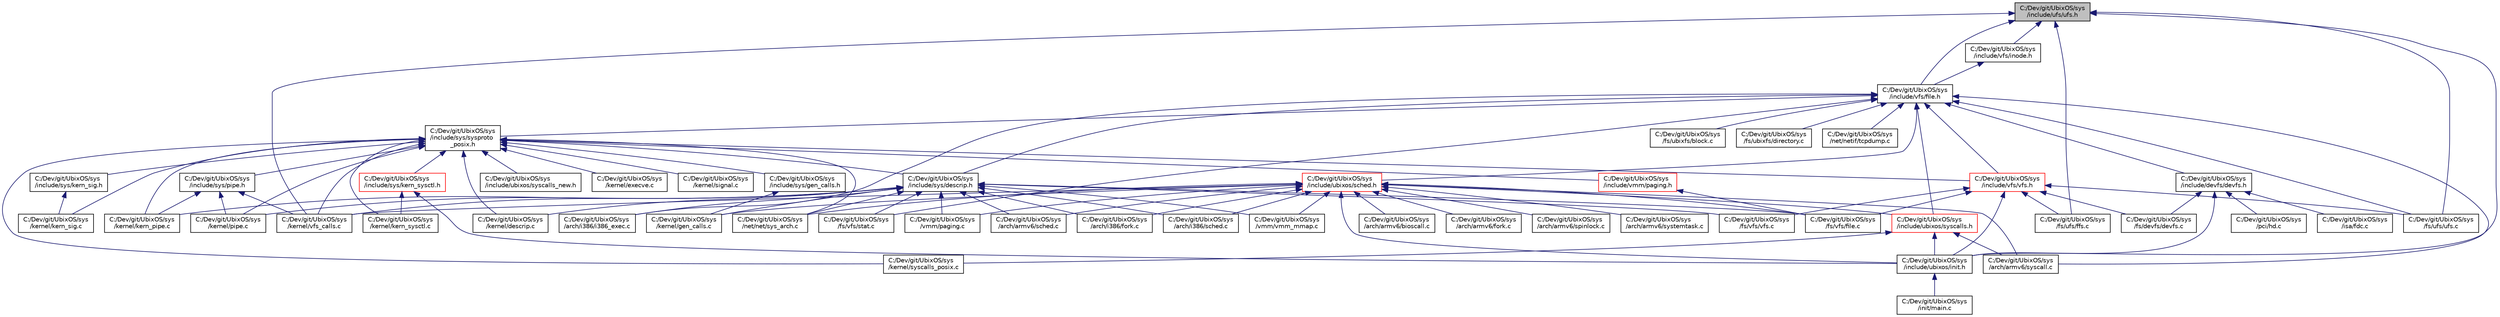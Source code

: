 digraph "C:/Dev/git/UbixOS/sys/include/ufs/ufs.h"
{
 // LATEX_PDF_SIZE
  edge [fontname="Helvetica",fontsize="10",labelfontname="Helvetica",labelfontsize="10"];
  node [fontname="Helvetica",fontsize="10",shape=record];
  Node1 [label="C:/Dev/git/UbixOS/sys\l/include/ufs/ufs.h",height=0.2,width=0.4,color="black", fillcolor="grey75", style="filled", fontcolor="black",tooltip=" "];
  Node1 -> Node2 [dir="back",color="midnightblue",fontsize="10",style="solid",fontname="Helvetica"];
  Node2 [label="C:/Dev/git/UbixOS/sys\l/fs/ufs/ffs.c",height=0.2,width=0.4,color="black", fillcolor="white", style="filled",URL="$ffs_8c.html",tooltip=" "];
  Node1 -> Node3 [dir="back",color="midnightblue",fontsize="10",style="solid",fontname="Helvetica"];
  Node3 [label="C:/Dev/git/UbixOS/sys\l/fs/ufs/ufs.c",height=0.2,width=0.4,color="black", fillcolor="white", style="filled",URL="$ufs_8c.html",tooltip=" "];
  Node1 -> Node4 [dir="back",color="midnightblue",fontsize="10",style="solid",fontname="Helvetica"];
  Node4 [label="C:/Dev/git/UbixOS/sys\l/include/ubixos/init.h",height=0.2,width=0.4,color="black", fillcolor="white", style="filled",URL="$ubixos_2init_8h.html",tooltip=" "];
  Node4 -> Node5 [dir="back",color="midnightblue",fontsize="10",style="solid",fontname="Helvetica"];
  Node5 [label="C:/Dev/git/UbixOS/sys\l/init/main.c",height=0.2,width=0.4,color="black", fillcolor="white", style="filled",URL="$main_8c.html",tooltip=" "];
  Node1 -> Node6 [dir="back",color="midnightblue",fontsize="10",style="solid",fontname="Helvetica"];
  Node6 [label="C:/Dev/git/UbixOS/sys\l/include/vfs/file.h",height=0.2,width=0.4,color="black", fillcolor="white", style="filled",URL="$include_2vfs_2file_8h.html",tooltip=" "];
  Node6 -> Node7 [dir="back",color="midnightblue",fontsize="10",style="solid",fontname="Helvetica"];
  Node7 [label="C:/Dev/git/UbixOS/sys\l/arch/armv6/syscall.c",height=0.2,width=0.4,color="black", fillcolor="white", style="filled",URL="$arch_2armv6_2syscall_8c.html",tooltip=" "];
  Node6 -> Node8 [dir="back",color="midnightblue",fontsize="10",style="solid",fontname="Helvetica"];
  Node8 [label="C:/Dev/git/UbixOS/sys\l/arch/i386/i386_exec.c",height=0.2,width=0.4,color="black", fillcolor="white", style="filled",URL="$i386__exec_8c.html",tooltip=" "];
  Node6 -> Node9 [dir="back",color="midnightblue",fontsize="10",style="solid",fontname="Helvetica"];
  Node9 [label="C:/Dev/git/UbixOS/sys\l/fs/ubixfs/block.c",height=0.2,width=0.4,color="black", fillcolor="white", style="filled",URL="$block_8c.html",tooltip=" "];
  Node6 -> Node10 [dir="back",color="midnightblue",fontsize="10",style="solid",fontname="Helvetica"];
  Node10 [label="C:/Dev/git/UbixOS/sys\l/fs/ubixfs/directory.c",height=0.2,width=0.4,color="black", fillcolor="white", style="filled",URL="$directory_8c.html",tooltip=" "];
  Node6 -> Node3 [dir="back",color="midnightblue",fontsize="10",style="solid",fontname="Helvetica"];
  Node6 -> Node11 [dir="back",color="midnightblue",fontsize="10",style="solid",fontname="Helvetica"];
  Node11 [label="C:/Dev/git/UbixOS/sys\l/fs/vfs/stat.c",height=0.2,width=0.4,color="black", fillcolor="white", style="filled",URL="$stat_8c.html",tooltip=" "];
  Node6 -> Node12 [dir="back",color="midnightblue",fontsize="10",style="solid",fontname="Helvetica"];
  Node12 [label="C:/Dev/git/UbixOS/sys\l/include/devfs/devfs.h",height=0.2,width=0.4,color="black", fillcolor="white", style="filled",URL="$devfs_8h.html",tooltip=" "];
  Node12 -> Node13 [dir="back",color="midnightblue",fontsize="10",style="solid",fontname="Helvetica"];
  Node13 [label="C:/Dev/git/UbixOS/sys\l/fs/devfs/devfs.c",height=0.2,width=0.4,color="black", fillcolor="white", style="filled",URL="$devfs_8c.html",tooltip=" "];
  Node12 -> Node4 [dir="back",color="midnightblue",fontsize="10",style="solid",fontname="Helvetica"];
  Node12 -> Node14 [dir="back",color="midnightblue",fontsize="10",style="solid",fontname="Helvetica"];
  Node14 [label="C:/Dev/git/UbixOS/sys\l/isa/fdc.c",height=0.2,width=0.4,color="black", fillcolor="white", style="filled",URL="$fdc_8c.html",tooltip=" "];
  Node12 -> Node15 [dir="back",color="midnightblue",fontsize="10",style="solid",fontname="Helvetica"];
  Node15 [label="C:/Dev/git/UbixOS/sys\l/pci/hd.c",height=0.2,width=0.4,color="black", fillcolor="white", style="filled",URL="$hd_8c.html",tooltip=" "];
  Node6 -> Node16 [dir="back",color="midnightblue",fontsize="10",style="solid",fontname="Helvetica"];
  Node16 [label="C:/Dev/git/UbixOS/sys\l/include/sys/descrip.h",height=0.2,width=0.4,color="black", fillcolor="white", style="filled",URL="$descrip_8h.html",tooltip=" "];
  Node16 -> Node17 [dir="back",color="midnightblue",fontsize="10",style="solid",fontname="Helvetica"];
  Node17 [label="C:/Dev/git/UbixOS/sys\l/arch/armv6/sched.c",height=0.2,width=0.4,color="black", fillcolor="white", style="filled",URL="$armv6_2sched_8c.html",tooltip=" "];
  Node16 -> Node18 [dir="back",color="midnightblue",fontsize="10",style="solid",fontname="Helvetica"];
  Node18 [label="C:/Dev/git/UbixOS/sys\l/arch/i386/fork.c",height=0.2,width=0.4,color="black", fillcolor="white", style="filled",URL="$i386_2fork_8c.html",tooltip=" "];
  Node16 -> Node8 [dir="back",color="midnightblue",fontsize="10",style="solid",fontname="Helvetica"];
  Node16 -> Node19 [dir="back",color="midnightblue",fontsize="10",style="solid",fontname="Helvetica"];
  Node19 [label="C:/Dev/git/UbixOS/sys\l/arch/i386/sched.c",height=0.2,width=0.4,color="black", fillcolor="white", style="filled",URL="$i386_2sched_8c.html",tooltip=" "];
  Node16 -> Node20 [dir="back",color="midnightblue",fontsize="10",style="solid",fontname="Helvetica"];
  Node20 [label="C:/Dev/git/UbixOS/sys\l/fs/vfs/file.c",height=0.2,width=0.4,color="black", fillcolor="white", style="filled",URL="$file_8c.html",tooltip=" "];
  Node16 -> Node11 [dir="back",color="midnightblue",fontsize="10",style="solid",fontname="Helvetica"];
  Node16 -> Node21 [dir="back",color="midnightblue",fontsize="10",style="solid",fontname="Helvetica"];
  Node21 [label="C:/Dev/git/UbixOS/sys\l/fs/vfs/vfs.c",height=0.2,width=0.4,color="black", fillcolor="white", style="filled",URL="$vfs_8c.html",tooltip=" "];
  Node16 -> Node22 [dir="back",color="midnightblue",fontsize="10",style="solid",fontname="Helvetica"];
  Node22 [label="C:/Dev/git/UbixOS/sys\l/kernel/descrip.c",height=0.2,width=0.4,color="black", fillcolor="white", style="filled",URL="$descrip_8c.html",tooltip=" "];
  Node16 -> Node23 [dir="back",color="midnightblue",fontsize="10",style="solid",fontname="Helvetica"];
  Node23 [label="C:/Dev/git/UbixOS/sys\l/kernel/gen_calls.c",height=0.2,width=0.4,color="black", fillcolor="white", style="filled",URL="$gen__calls_8c.html",tooltip=" "];
  Node16 -> Node24 [dir="back",color="midnightblue",fontsize="10",style="solid",fontname="Helvetica"];
  Node24 [label="C:/Dev/git/UbixOS/sys\l/kernel/kern_pipe.c",height=0.2,width=0.4,color="black", fillcolor="white", style="filled",URL="$kern__pipe_8c.html",tooltip=" "];
  Node16 -> Node25 [dir="back",color="midnightblue",fontsize="10",style="solid",fontname="Helvetica"];
  Node25 [label="C:/Dev/git/UbixOS/sys\l/kernel/pipe.c",height=0.2,width=0.4,color="black", fillcolor="white", style="filled",URL="$pipe_8c.html",tooltip=" "];
  Node16 -> Node26 [dir="back",color="midnightblue",fontsize="10",style="solid",fontname="Helvetica"];
  Node26 [label="C:/Dev/git/UbixOS/sys\l/kernel/vfs_calls.c",height=0.2,width=0.4,color="black", fillcolor="white", style="filled",URL="$vfs__calls_8c.html",tooltip=" "];
  Node16 -> Node27 [dir="back",color="midnightblue",fontsize="10",style="solid",fontname="Helvetica"];
  Node27 [label="C:/Dev/git/UbixOS/sys\l/net/net/sys_arch.c",height=0.2,width=0.4,color="black", fillcolor="white", style="filled",URL="$sys__arch_8c.html",tooltip=" "];
  Node16 -> Node28 [dir="back",color="midnightblue",fontsize="10",style="solid",fontname="Helvetica"];
  Node28 [label="C:/Dev/git/UbixOS/sys\l/vmm/paging.c",height=0.2,width=0.4,color="black", fillcolor="white", style="filled",URL="$paging_8c.html",tooltip=" "];
  Node16 -> Node29 [dir="back",color="midnightblue",fontsize="10",style="solid",fontname="Helvetica"];
  Node29 [label="C:/Dev/git/UbixOS/sys\l/vmm/vmm_mmap.c",height=0.2,width=0.4,color="black", fillcolor="white", style="filled",URL="$vmm__mmap_8c.html",tooltip=" "];
  Node6 -> Node30 [dir="back",color="midnightblue",fontsize="10",style="solid",fontname="Helvetica"];
  Node30 [label="C:/Dev/git/UbixOS/sys\l/include/sys/sysproto\l_posix.h",height=0.2,width=0.4,color="black", fillcolor="white", style="filled",URL="$sysproto__posix_8h.html",tooltip=" "];
  Node30 -> Node16 [dir="back",color="midnightblue",fontsize="10",style="solid",fontname="Helvetica"];
  Node30 -> Node31 [dir="back",color="midnightblue",fontsize="10",style="solid",fontname="Helvetica"];
  Node31 [label="C:/Dev/git/UbixOS/sys\l/include/sys/gen_calls.h",height=0.2,width=0.4,color="black", fillcolor="white", style="filled",URL="$gen__calls_8h.html",tooltip=" "];
  Node31 -> Node23 [dir="back",color="midnightblue",fontsize="10",style="solid",fontname="Helvetica"];
  Node30 -> Node32 [dir="back",color="midnightblue",fontsize="10",style="solid",fontname="Helvetica"];
  Node32 [label="C:/Dev/git/UbixOS/sys\l/include/sys/kern_sig.h",height=0.2,width=0.4,color="black", fillcolor="white", style="filled",URL="$kern__sig_8h.html",tooltip=" "];
  Node32 -> Node33 [dir="back",color="midnightblue",fontsize="10",style="solid",fontname="Helvetica"];
  Node33 [label="C:/Dev/git/UbixOS/sys\l/kernel/kern_sig.c",height=0.2,width=0.4,color="black", fillcolor="white", style="filled",URL="$kern__sig_8c.html",tooltip=" "];
  Node30 -> Node34 [dir="back",color="midnightblue",fontsize="10",style="solid",fontname="Helvetica"];
  Node34 [label="C:/Dev/git/UbixOS/sys\l/include/sys/kern_sysctl.h",height=0.2,width=0.4,color="red", fillcolor="white", style="filled",URL="$kern__sysctl_8h.html",tooltip=" "];
  Node34 -> Node4 [dir="back",color="midnightblue",fontsize="10",style="solid",fontname="Helvetica"];
  Node34 -> Node36 [dir="back",color="midnightblue",fontsize="10",style="solid",fontname="Helvetica"];
  Node36 [label="C:/Dev/git/UbixOS/sys\l/kernel/kern_sysctl.c",height=0.2,width=0.4,color="black", fillcolor="white", style="filled",URL="$kern__sysctl_8c.html",tooltip=" "];
  Node30 -> Node38 [dir="back",color="midnightblue",fontsize="10",style="solid",fontname="Helvetica"];
  Node38 [label="C:/Dev/git/UbixOS/sys\l/include/sys/pipe.h",height=0.2,width=0.4,color="black", fillcolor="white", style="filled",URL="$pipe_8h.html",tooltip=" "];
  Node38 -> Node24 [dir="back",color="midnightblue",fontsize="10",style="solid",fontname="Helvetica"];
  Node38 -> Node25 [dir="back",color="midnightblue",fontsize="10",style="solid",fontname="Helvetica"];
  Node38 -> Node26 [dir="back",color="midnightblue",fontsize="10",style="solid",fontname="Helvetica"];
  Node30 -> Node39 [dir="back",color="midnightblue",fontsize="10",style="solid",fontname="Helvetica"];
  Node39 [label="C:/Dev/git/UbixOS/sys\l/include/ubixos/syscalls_new.h",height=0.2,width=0.4,color="black", fillcolor="white", style="filled",URL="$syscalls__new_8h.html",tooltip=" "];
  Node30 -> Node40 [dir="back",color="midnightblue",fontsize="10",style="solid",fontname="Helvetica"];
  Node40 [label="C:/Dev/git/UbixOS/sys\l/include/vfs/vfs.h",height=0.2,width=0.4,color="red", fillcolor="white", style="filled",URL="$include_2vfs_2vfs_8h.html",tooltip=" "];
  Node40 -> Node13 [dir="back",color="midnightblue",fontsize="10",style="solid",fontname="Helvetica"];
  Node40 -> Node2 [dir="back",color="midnightblue",fontsize="10",style="solid",fontname="Helvetica"];
  Node40 -> Node3 [dir="back",color="midnightblue",fontsize="10",style="solid",fontname="Helvetica"];
  Node40 -> Node20 [dir="back",color="midnightblue",fontsize="10",style="solid",fontname="Helvetica"];
  Node40 -> Node21 [dir="back",color="midnightblue",fontsize="10",style="solid",fontname="Helvetica"];
  Node40 -> Node4 [dir="back",color="midnightblue",fontsize="10",style="solid",fontname="Helvetica"];
  Node30 -> Node71 [dir="back",color="midnightblue",fontsize="10",style="solid",fontname="Helvetica"];
  Node71 [label="C:/Dev/git/UbixOS/sys\l/include/vmm/paging.h",height=0.2,width=0.4,color="red", fillcolor="white", style="filled",URL="$paging_8h.html",tooltip=" "];
  Node71 -> Node20 [dir="back",color="midnightblue",fontsize="10",style="solid",fontname="Helvetica"];
  Node30 -> Node22 [dir="back",color="midnightblue",fontsize="10",style="solid",fontname="Helvetica"];
  Node30 -> Node90 [dir="back",color="midnightblue",fontsize="10",style="solid",fontname="Helvetica"];
  Node90 [label="C:/Dev/git/UbixOS/sys\l/kernel/execve.c",height=0.2,width=0.4,color="black", fillcolor="white", style="filled",URL="$execve_8c.html",tooltip=" "];
  Node30 -> Node24 [dir="back",color="midnightblue",fontsize="10",style="solid",fontname="Helvetica"];
  Node30 -> Node33 [dir="back",color="midnightblue",fontsize="10",style="solid",fontname="Helvetica"];
  Node30 -> Node36 [dir="back",color="midnightblue",fontsize="10",style="solid",fontname="Helvetica"];
  Node30 -> Node25 [dir="back",color="midnightblue",fontsize="10",style="solid",fontname="Helvetica"];
  Node30 -> Node91 [dir="back",color="midnightblue",fontsize="10",style="solid",fontname="Helvetica"];
  Node91 [label="C:/Dev/git/UbixOS/sys\l/kernel/signal.c",height=0.2,width=0.4,color="black", fillcolor="white", style="filled",URL="$signal_8c.html",tooltip=" "];
  Node30 -> Node92 [dir="back",color="midnightblue",fontsize="10",style="solid",fontname="Helvetica"];
  Node92 [label="C:/Dev/git/UbixOS/sys\l/kernel/syscalls_posix.c",height=0.2,width=0.4,color="black", fillcolor="white", style="filled",URL="$syscalls__posix_8c.html",tooltip=" "];
  Node30 -> Node26 [dir="back",color="midnightblue",fontsize="10",style="solid",fontname="Helvetica"];
  Node30 -> Node27 [dir="back",color="midnightblue",fontsize="10",style="solid",fontname="Helvetica"];
  Node6 -> Node93 [dir="back",color="midnightblue",fontsize="10",style="solid",fontname="Helvetica"];
  Node93 [label="C:/Dev/git/UbixOS/sys\l/include/ubixos/sched.h",height=0.2,width=0.4,color="red", fillcolor="white", style="filled",URL="$sched_8h.html",tooltip=" "];
  Node93 -> Node74 [dir="back",color="midnightblue",fontsize="10",style="solid",fontname="Helvetica"];
  Node74 [label="C:/Dev/git/UbixOS/sys\l/arch/armv6/bioscall.c",height=0.2,width=0.4,color="black", fillcolor="white", style="filled",URL="$armv6_2bioscall_8c.html",tooltip=" "];
  Node93 -> Node52 [dir="back",color="midnightblue",fontsize="10",style="solid",fontname="Helvetica"];
  Node52 [label="C:/Dev/git/UbixOS/sys\l/arch/armv6/fork.c",height=0.2,width=0.4,color="black", fillcolor="white", style="filled",URL="$armv6_2fork_8c.html",tooltip=" "];
  Node93 -> Node17 [dir="back",color="midnightblue",fontsize="10",style="solid",fontname="Helvetica"];
  Node93 -> Node94 [dir="back",color="midnightblue",fontsize="10",style="solid",fontname="Helvetica"];
  Node94 [label="C:/Dev/git/UbixOS/sys\l/arch/armv6/spinlock.c",height=0.2,width=0.4,color="black", fillcolor="white", style="filled",URL="$armv6_2spinlock_8c.html",tooltip=" "];
  Node93 -> Node7 [dir="back",color="midnightblue",fontsize="10",style="solid",fontname="Helvetica"];
  Node93 -> Node53 [dir="back",color="midnightblue",fontsize="10",style="solid",fontname="Helvetica"];
  Node53 [label="C:/Dev/git/UbixOS/sys\l/arch/armv6/systemtask.c",height=0.2,width=0.4,color="black", fillcolor="white", style="filled",URL="$armv6_2systemtask_8c.html",tooltip=" "];
  Node93 -> Node18 [dir="back",color="midnightblue",fontsize="10",style="solid",fontname="Helvetica"];
  Node93 -> Node19 [dir="back",color="midnightblue",fontsize="10",style="solid",fontname="Helvetica"];
  Node93 -> Node20 [dir="back",color="midnightblue",fontsize="10",style="solid",fontname="Helvetica"];
  Node93 -> Node4 [dir="back",color="midnightblue",fontsize="10",style="solid",fontname="Helvetica"];
  Node93 -> Node106 [dir="back",color="midnightblue",fontsize="10",style="solid",fontname="Helvetica"];
  Node106 [label="C:/Dev/git/UbixOS/sys\l/include/ubixos/syscalls.h",height=0.2,width=0.4,color="red", fillcolor="white", style="filled",URL="$syscalls_8h.html",tooltip=" "];
  Node106 -> Node7 [dir="back",color="midnightblue",fontsize="10",style="solid",fontname="Helvetica"];
  Node106 -> Node4 [dir="back",color="midnightblue",fontsize="10",style="solid",fontname="Helvetica"];
  Node106 -> Node92 [dir="back",color="midnightblue",fontsize="10",style="solid",fontname="Helvetica"];
  Node93 -> Node23 [dir="back",color="midnightblue",fontsize="10",style="solid",fontname="Helvetica"];
  Node93 -> Node26 [dir="back",color="midnightblue",fontsize="10",style="solid",fontname="Helvetica"];
  Node93 -> Node27 [dir="back",color="midnightblue",fontsize="10",style="solid",fontname="Helvetica"];
  Node93 -> Node28 [dir="back",color="midnightblue",fontsize="10",style="solid",fontname="Helvetica"];
  Node93 -> Node29 [dir="back",color="midnightblue",fontsize="10",style="solid",fontname="Helvetica"];
  Node6 -> Node106 [dir="back",color="midnightblue",fontsize="10",style="solid",fontname="Helvetica"];
  Node6 -> Node40 [dir="back",color="midnightblue",fontsize="10",style="solid",fontname="Helvetica"];
  Node6 -> Node131 [dir="back",color="midnightblue",fontsize="10",style="solid",fontname="Helvetica"];
  Node131 [label="C:/Dev/git/UbixOS/sys\l/net/netif/tcpdump.c",height=0.2,width=0.4,color="black", fillcolor="white", style="filled",URL="$tcpdump_8c.html",tooltip=" "];
  Node1 -> Node132 [dir="back",color="midnightblue",fontsize="10",style="solid",fontname="Helvetica"];
  Node132 [label="C:/Dev/git/UbixOS/sys\l/include/vfs/inode.h",height=0.2,width=0.4,color="black", fillcolor="white", style="filled",URL="$inode_8h.html",tooltip=" "];
  Node132 -> Node6 [dir="back",color="midnightblue",fontsize="10",style="solid",fontname="Helvetica"];
  Node1 -> Node26 [dir="back",color="midnightblue",fontsize="10",style="solid",fontname="Helvetica"];
}
